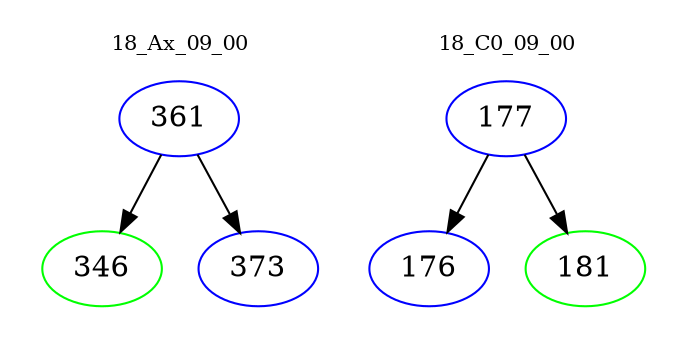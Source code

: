 digraph{
subgraph cluster_0 {
color = white
label = "18_Ax_09_00";
fontsize=10;
T0_361 [label="361", color="blue"]
T0_361 -> T0_346 [color="black"]
T0_346 [label="346", color="green"]
T0_361 -> T0_373 [color="black"]
T0_373 [label="373", color="blue"]
}
subgraph cluster_1 {
color = white
label = "18_C0_09_00";
fontsize=10;
T1_177 [label="177", color="blue"]
T1_177 -> T1_176 [color="black"]
T1_176 [label="176", color="blue"]
T1_177 -> T1_181 [color="black"]
T1_181 [label="181", color="green"]
}
}
